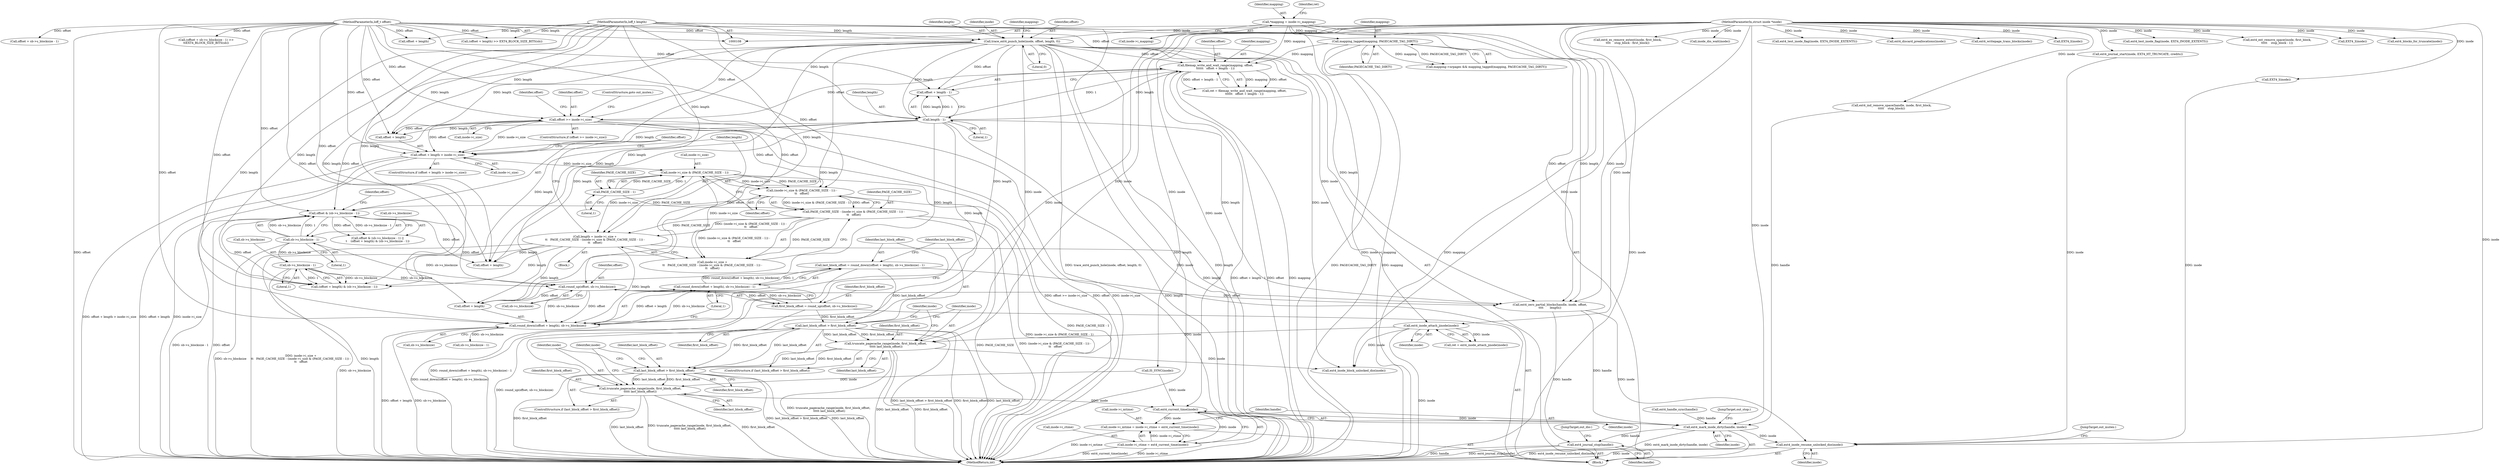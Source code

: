digraph "1_linux_ea3d7209ca01da209cda6f0dea8be9cc4b7a933b_6@del" {
"1000392" [label="(Call,last_block_offset > first_block_offset)"];
"1000260" [label="(Call,truncate_pagecache_range(inode, first_block_offset,\n \t\t\t\t\t last_block_offset))"];
"1000231" [label="(Call,ext4_inode_attach_jinode(inode))"];
"1000144" [label="(Call,trace_ext4_punch_hole(inode, offset, length, 0))"];
"1000109" [label="(MethodParameterIn,struct inode *inode)"];
"1000110" [label="(MethodParameterIn,loff_t offset)"];
"1000111" [label="(MethodParameterIn,loff_t length)"];
"1000257" [label="(Call,last_block_offset > first_block_offset)"];
"1000245" [label="(Call,last_block_offset = round_down((offset + length), sb->s_blocksize) - 1)"];
"1000247" [label="(Call,round_down((offset + length), sb->s_blocksize) - 1)"];
"1000248" [label="(Call,round_down((offset + length), sb->s_blocksize))"];
"1000240" [label="(Call,round_up(offset, sb->s_blocksize))"];
"1000212" [label="(Call,offset & (sb->s_blocksize - 1))"];
"1000201" [label="(Call,(inode->i_size & (PAGE_CACHE_SIZE - 1)) -\n\t\t   offset)"];
"1000202" [label="(Call,inode->i_size & (PAGE_CACHE_SIZE - 1))"];
"1000185" [label="(Call,offset + length > inode->i_size)"];
"1000178" [label="(Call,offset >= inode->i_size)"];
"1000160" [label="(Call,filemap_write_and_wait_range(mapping, offset,\n\t\t\t\t\t\t   offset + length - 1))"];
"1000122" [label="(Call,*mapping = inode->i_mapping)"];
"1000154" [label="(Call,mapping_tagged(mapping, PAGECACHE_TAG_DIRTY))"];
"1000165" [label="(Call,length - 1)"];
"1000206" [label="(Call,PAGE_CACHE_SIZE - 1)"];
"1000214" [label="(Call,sb->s_blocksize - 1)"];
"1000223" [label="(Call,sb->s_blocksize - 1)"];
"1000193" [label="(Call,length = inode->i_size +\n\t\t   PAGE_CACHE_SIZE - (inode->i_size & (PAGE_CACHE_SIZE - 1)) -\n\t\t   offset)"];
"1000199" [label="(Call,PAGE_CACHE_SIZE - (inode->i_size & (PAGE_CACHE_SIZE - 1)) -\n\t\t   offset)"];
"1000238" [label="(Call,first_block_offset = round_up(offset, sb->s_blocksize))"];
"1000395" [label="(Call,truncate_pagecache_range(inode, first_block_offset,\n\t\t\t\t\t last_block_offset))"];
"1000407" [label="(Call,ext4_current_time(inode))"];
"1000399" [label="(Call,inode->i_mtime = inode->i_ctime = ext4_current_time(inode))"];
"1000403" [label="(Call,inode->i_ctime = ext4_current_time(inode))"];
"1000409" [label="(Call,ext4_mark_inode_dirty(handle, inode))"];
"1000413" [label="(Call,ext4_journal_stop(handle))"];
"1000416" [label="(Call,ext4_inode_resume_unlocked_dio(inode))"];
"1000232" [label="(Identifier,inode)"];
"1000323" [label="(Call,(offset + length) >> EXT4_BLOCK_SIZE_BITS(sb))"];
"1000215" [label="(Call,sb->s_blocksize)"];
"1000240" [label="(Call,round_up(offset, sb->s_blocksize))"];
"1000177" [label="(ControlStructure,if (offset >= inode->i_size))"];
"1000206" [label="(Call,PAGE_CACHE_SIZE - 1)"];
"1000123" [label="(Identifier,mapping)"];
"1000344" [label="(Call,ext4_es_remove_extent(inode, first_block,\n\t\t\t\t    stop_block - first_block))"];
"1000219" [label="(Call,(offset + length) & (sb->s_blocksize - 1))"];
"1000208" [label="(Literal,1)"];
"1000266" [label="(Call,inode_dio_wait(inode))"];
"1000112" [label="(Block,)"];
"1000189" [label="(Call,inode->i_size)"];
"1000249" [label="(Call,offset + length)"];
"1000209" [label="(Identifier,offset)"];
"1000410" [label="(Identifier,handle)"];
"1000111" [label="(MethodParameterIn,loff_t length)"];
"1000238" [label="(Call,first_block_offset = round_up(offset, sb->s_blocksize))"];
"1000391" [label="(ControlStructure,if (last_block_offset > first_block_offset))"];
"1000255" [label="(Literal,1)"];
"1000404" [label="(Call,inode->i_ctime)"];
"1000403" [label="(Call,inode->i_ctime = ext4_current_time(inode))"];
"1000269" [label="(Call,ext4_test_inode_flag(inode, EXT4_INODE_EXTENTS))"];
"1000147" [label="(Identifier,length)"];
"1000124" [label="(Call,inode->i_mapping)"];
"1000389" [label="(Call,ext4_handle_sync(handle))"];
"1000162" [label="(Identifier,offset)"];
"1000340" [label="(Call,ext4_discard_preallocations(inode))"];
"1000283" [label="(Call,ext4_journal_start(inode, EXT4_HT_TRUNCATE, credits))"];
"1000224" [label="(Call,sb->s_blocksize)"];
"1000415" [label="(JumpTarget,out_dio:)"];
"1000312" [label="(Call,offset + sb->s_blocksize - 1)"];
"1000396" [label="(Identifier,inode)"];
"1000160" [label="(Call,filemap_write_and_wait_range(mapping, offset,\n\t\t\t\t\t\t   offset + length - 1))"];
"1000261" [label="(Identifier,inode)"];
"1000314" [label="(Call,sb->s_blocksize - 1)"];
"1000260" [label="(Call,truncate_pagecache_range(inode, first_block_offset,\n \t\t\t\t\t last_block_offset))"];
"1000274" [label="(Call,ext4_writepage_trans_blocks(inode))"];
"1000110" [label="(MethodParameterIn,loff_t offset)"];
"1000229" [label="(Call,ret = ext4_inode_attach_jinode(inode))"];
"1000248" [label="(Call,round_down((offset + length), sb->s_blocksize))"];
"1000409" [label="(Call,ext4_mark_inode_dirty(handle, inode))"];
"1000301" [label="(Call,ext4_zero_partial_blocks(handle, inode, offset,\n\t\t\t\t       length))"];
"1000247" [label="(Call,round_down((offset + length), sb->s_blocksize) - 1)"];
"1000418" [label="(JumpTarget,out_mutex:)"];
"1000393" [label="(Identifier,last_block_offset)"];
"1000148" [label="(Literal,0)"];
"1000220" [label="(Call,offset + length)"];
"1000200" [label="(Identifier,PAGE_CACHE_SIZE)"];
"1000356" [label="(Call,EXT4_I(inode))"];
"1000122" [label="(Call,*mapping = inode->i_mapping)"];
"1000256" [label="(ControlStructure,if (last_block_offset > first_block_offset))"];
"1000394" [label="(Identifier,first_block_offset)"];
"1000156" [label="(Identifier,PAGECACHE_TAG_DIRTY)"];
"1000383" [label="(Call,EXT4_I(inode))"];
"1000375" [label="(Call,ext4_ind_remove_space(handle, inode, first_block,\n\t\t\t\t\t    stop_block))"];
"1000397" [label="(Identifier,first_block_offset)"];
"1000412" [label="(JumpTarget,out_stop:)"];
"1000179" [label="(Identifier,offset)"];
"1000259" [label="(Identifier,first_block_offset)"];
"1000195" [label="(Call,inode->i_size +\n\t\t   PAGE_CACHE_SIZE - (inode->i_size & (PAGE_CACHE_SIZE - 1)) -\n\t\t   offset)"];
"1000167" [label="(Literal,1)"];
"1000214" [label="(Call,sb->s_blocksize - 1)"];
"1000180" [label="(Call,inode->i_size)"];
"1000186" [label="(Call,offset + length)"];
"1000145" [label="(Identifier,inode)"];
"1000399" [label="(Call,inode->i_mtime = inode->i_ctime = ext4_current_time(inode))"];
"1000211" [label="(Call,offset & (sb->s_blocksize - 1) ||\n\t    (offset + length) & (sb->s_blocksize - 1))"];
"1000221" [label="(Identifier,offset)"];
"1000150" [label="(Call,mapping->nrpages && mapping_tagged(mapping, PAGECACHE_TAG_DIRTY))"];
"1000392" [label="(Call,last_block_offset > first_block_offset)"];
"1000144" [label="(Call,trace_ext4_punch_hole(inode, offset, length, 0))"];
"1000227" [label="(Literal,1)"];
"1000361" [label="(Call,ext4_test_inode_flag(inode, EXT4_INODE_EXTENTS))"];
"1000194" [label="(Identifier,length)"];
"1000192" [label="(Block,)"];
"1000213" [label="(Identifier,offset)"];
"1000416" [label="(Call,ext4_inode_resume_unlocked_dio(inode))"];
"1000183" [label="(ControlStructure,goto out_mutex;)"];
"1000184" [label="(ControlStructure,if (offset + length > inode->i_size))"];
"1000413" [label="(Call,ext4_journal_stop(handle))"];
"1000223" [label="(Call,sb->s_blocksize - 1)"];
"1000366" [label="(Call,ext4_ext_remove_space(inode, first_block,\n\t\t\t\t\t    stop_block - 1))"];
"1000417" [label="(Identifier,inode)"];
"1000187" [label="(Identifier,offset)"];
"1000166" [label="(Identifier,length)"];
"1000207" [label="(Identifier,PAGE_CACHE_SIZE)"];
"1000265" [label="(Identifier,inode)"];
"1000239" [label="(Identifier,first_block_offset)"];
"1000252" [label="(Call,sb->s_blocksize)"];
"1000212" [label="(Call,offset & (sb->s_blocksize - 1))"];
"1000337" [label="(Call,EXT4_I(inode))"];
"1000165" [label="(Call,length - 1)"];
"1000155" [label="(Identifier,mapping)"];
"1000258" [label="(Identifier,last_block_offset)"];
"1000414" [label="(Identifier,handle)"];
"1000218" [label="(Literal,1)"];
"1000203" [label="(Call,inode->i_size)"];
"1000154" [label="(Call,mapping_tagged(mapping, PAGECACHE_TAG_DIRTY))"];
"1000185" [label="(Call,offset + length > inode->i_size)"];
"1000311" [label="(Call,(offset + sb->s_blocksize - 1) >>\n\t\tEXT4_BLOCK_SIZE_BITS(sb))"];
"1000264" [label="(Call,ext4_inode_block_unlocked_dio(inode))"];
"1000400" [label="(Call,inode->i_mtime)"];
"1000408" [label="(Identifier,inode)"];
"1000178" [label="(Call,offset >= inode->i_size)"];
"1000193" [label="(Call,length = inode->i_size +\n\t\t   PAGE_CACHE_SIZE - (inode->i_size & (PAGE_CACHE_SIZE - 1)) -\n\t\t   offset)"];
"1000246" [label="(Identifier,last_block_offset)"];
"1000257" [label="(Call,last_block_offset > first_block_offset)"];
"1000407" [label="(Call,ext4_current_time(inode))"];
"1000133" [label="(Identifier,ret)"];
"1000401" [label="(Identifier,inode)"];
"1000202" [label="(Call,inode->i_size & (PAGE_CACHE_SIZE - 1))"];
"1000426" [label="(MethodReturn,int)"];
"1000158" [label="(Call,ret = filemap_write_and_wait_range(mapping, offset,\n\t\t\t\t\t\t   offset + length - 1))"];
"1000262" [label="(Identifier,first_block_offset)"];
"1000231" [label="(Call,ext4_inode_attach_jinode(inode))"];
"1000152" [label="(Identifier,mapping)"];
"1000161" [label="(Identifier,mapping)"];
"1000242" [label="(Call,sb->s_blocksize)"];
"1000398" [label="(Identifier,last_block_offset)"];
"1000199" [label="(Call,PAGE_CACHE_SIZE - (inode->i_size & (PAGE_CACHE_SIZE - 1)) -\n\t\t   offset)"];
"1000263" [label="(Identifier,last_block_offset)"];
"1000146" [label="(Identifier,offset)"];
"1000201" [label="(Call,(inode->i_size & (PAGE_CACHE_SIZE - 1)) -\n\t\t   offset)"];
"1000163" [label="(Call,offset + length - 1)"];
"1000109" [label="(MethodParameterIn,struct inode *inode)"];
"1000279" [label="(Call,ext4_blocks_for_truncate(inode))"];
"1000395" [label="(Call,truncate_pagecache_range(inode, first_block_offset,\n\t\t\t\t\t last_block_offset))"];
"1000324" [label="(Call,offset + length)"];
"1000241" [label="(Identifier,offset)"];
"1000411" [label="(Identifier,inode)"];
"1000245" [label="(Call,last_block_offset = round_down((offset + length), sb->s_blocksize) - 1)"];
"1000387" [label="(Call,IS_SYNC(inode))"];
"1000392" -> "1000391"  [label="AST: "];
"1000392" -> "1000394"  [label="CFG: "];
"1000393" -> "1000392"  [label="AST: "];
"1000394" -> "1000392"  [label="AST: "];
"1000396" -> "1000392"  [label="CFG: "];
"1000401" -> "1000392"  [label="CFG: "];
"1000392" -> "1000426"  [label="DDG: first_block_offset"];
"1000392" -> "1000426"  [label="DDG: last_block_offset > first_block_offset"];
"1000392" -> "1000426"  [label="DDG: last_block_offset"];
"1000260" -> "1000392"  [label="DDG: last_block_offset"];
"1000260" -> "1000392"  [label="DDG: first_block_offset"];
"1000257" -> "1000392"  [label="DDG: last_block_offset"];
"1000257" -> "1000392"  [label="DDG: first_block_offset"];
"1000392" -> "1000395"  [label="DDG: first_block_offset"];
"1000392" -> "1000395"  [label="DDG: last_block_offset"];
"1000260" -> "1000256"  [label="AST: "];
"1000260" -> "1000263"  [label="CFG: "];
"1000261" -> "1000260"  [label="AST: "];
"1000262" -> "1000260"  [label="AST: "];
"1000263" -> "1000260"  [label="AST: "];
"1000265" -> "1000260"  [label="CFG: "];
"1000260" -> "1000426"  [label="DDG: truncate_pagecache_range(inode, first_block_offset,\n \t\t\t\t\t last_block_offset)"];
"1000260" -> "1000426"  [label="DDG: last_block_offset"];
"1000260" -> "1000426"  [label="DDG: first_block_offset"];
"1000231" -> "1000260"  [label="DDG: inode"];
"1000144" -> "1000260"  [label="DDG: inode"];
"1000109" -> "1000260"  [label="DDG: inode"];
"1000257" -> "1000260"  [label="DDG: first_block_offset"];
"1000257" -> "1000260"  [label="DDG: last_block_offset"];
"1000260" -> "1000264"  [label="DDG: inode"];
"1000231" -> "1000229"  [label="AST: "];
"1000231" -> "1000232"  [label="CFG: "];
"1000232" -> "1000231"  [label="AST: "];
"1000229" -> "1000231"  [label="CFG: "];
"1000231" -> "1000426"  [label="DDG: inode"];
"1000231" -> "1000229"  [label="DDG: inode"];
"1000144" -> "1000231"  [label="DDG: inode"];
"1000109" -> "1000231"  [label="DDG: inode"];
"1000231" -> "1000264"  [label="DDG: inode"];
"1000144" -> "1000112"  [label="AST: "];
"1000144" -> "1000148"  [label="CFG: "];
"1000145" -> "1000144"  [label="AST: "];
"1000146" -> "1000144"  [label="AST: "];
"1000147" -> "1000144"  [label="AST: "];
"1000148" -> "1000144"  [label="AST: "];
"1000152" -> "1000144"  [label="CFG: "];
"1000144" -> "1000426"  [label="DDG: trace_ext4_punch_hole(inode, offset, length, 0)"];
"1000144" -> "1000426"  [label="DDG: inode"];
"1000144" -> "1000426"  [label="DDG: length"];
"1000109" -> "1000144"  [label="DDG: inode"];
"1000110" -> "1000144"  [label="DDG: offset"];
"1000111" -> "1000144"  [label="DDG: length"];
"1000144" -> "1000160"  [label="DDG: offset"];
"1000144" -> "1000163"  [label="DDG: offset"];
"1000144" -> "1000165"  [label="DDG: length"];
"1000144" -> "1000178"  [label="DDG: offset"];
"1000144" -> "1000185"  [label="DDG: length"];
"1000144" -> "1000186"  [label="DDG: length"];
"1000144" -> "1000219"  [label="DDG: length"];
"1000144" -> "1000220"  [label="DDG: length"];
"1000144" -> "1000248"  [label="DDG: length"];
"1000144" -> "1000249"  [label="DDG: length"];
"1000144" -> "1000264"  [label="DDG: inode"];
"1000144" -> "1000301"  [label="DDG: length"];
"1000109" -> "1000108"  [label="AST: "];
"1000109" -> "1000426"  [label="DDG: inode"];
"1000109" -> "1000264"  [label="DDG: inode"];
"1000109" -> "1000266"  [label="DDG: inode"];
"1000109" -> "1000269"  [label="DDG: inode"];
"1000109" -> "1000274"  [label="DDG: inode"];
"1000109" -> "1000279"  [label="DDG: inode"];
"1000109" -> "1000283"  [label="DDG: inode"];
"1000109" -> "1000301"  [label="DDG: inode"];
"1000109" -> "1000337"  [label="DDG: inode"];
"1000109" -> "1000340"  [label="DDG: inode"];
"1000109" -> "1000344"  [label="DDG: inode"];
"1000109" -> "1000356"  [label="DDG: inode"];
"1000109" -> "1000361"  [label="DDG: inode"];
"1000109" -> "1000366"  [label="DDG: inode"];
"1000109" -> "1000375"  [label="DDG: inode"];
"1000109" -> "1000383"  [label="DDG: inode"];
"1000109" -> "1000387"  [label="DDG: inode"];
"1000109" -> "1000395"  [label="DDG: inode"];
"1000109" -> "1000407"  [label="DDG: inode"];
"1000109" -> "1000409"  [label="DDG: inode"];
"1000109" -> "1000416"  [label="DDG: inode"];
"1000110" -> "1000108"  [label="AST: "];
"1000110" -> "1000426"  [label="DDG: offset"];
"1000110" -> "1000160"  [label="DDG: offset"];
"1000110" -> "1000163"  [label="DDG: offset"];
"1000110" -> "1000178"  [label="DDG: offset"];
"1000110" -> "1000185"  [label="DDG: offset"];
"1000110" -> "1000186"  [label="DDG: offset"];
"1000110" -> "1000201"  [label="DDG: offset"];
"1000110" -> "1000212"  [label="DDG: offset"];
"1000110" -> "1000219"  [label="DDG: offset"];
"1000110" -> "1000220"  [label="DDG: offset"];
"1000110" -> "1000240"  [label="DDG: offset"];
"1000110" -> "1000248"  [label="DDG: offset"];
"1000110" -> "1000249"  [label="DDG: offset"];
"1000110" -> "1000301"  [label="DDG: offset"];
"1000110" -> "1000311"  [label="DDG: offset"];
"1000110" -> "1000312"  [label="DDG: offset"];
"1000110" -> "1000323"  [label="DDG: offset"];
"1000110" -> "1000324"  [label="DDG: offset"];
"1000111" -> "1000108"  [label="AST: "];
"1000111" -> "1000426"  [label="DDG: length"];
"1000111" -> "1000165"  [label="DDG: length"];
"1000111" -> "1000185"  [label="DDG: length"];
"1000111" -> "1000186"  [label="DDG: length"];
"1000111" -> "1000193"  [label="DDG: length"];
"1000111" -> "1000219"  [label="DDG: length"];
"1000111" -> "1000220"  [label="DDG: length"];
"1000111" -> "1000248"  [label="DDG: length"];
"1000111" -> "1000249"  [label="DDG: length"];
"1000111" -> "1000301"  [label="DDG: length"];
"1000111" -> "1000323"  [label="DDG: length"];
"1000111" -> "1000324"  [label="DDG: length"];
"1000257" -> "1000256"  [label="AST: "];
"1000257" -> "1000259"  [label="CFG: "];
"1000258" -> "1000257"  [label="AST: "];
"1000259" -> "1000257"  [label="AST: "];
"1000261" -> "1000257"  [label="CFG: "];
"1000265" -> "1000257"  [label="CFG: "];
"1000257" -> "1000426"  [label="DDG: first_block_offset"];
"1000257" -> "1000426"  [label="DDG: last_block_offset"];
"1000257" -> "1000426"  [label="DDG: last_block_offset > first_block_offset"];
"1000245" -> "1000257"  [label="DDG: last_block_offset"];
"1000238" -> "1000257"  [label="DDG: first_block_offset"];
"1000245" -> "1000112"  [label="AST: "];
"1000245" -> "1000247"  [label="CFG: "];
"1000246" -> "1000245"  [label="AST: "];
"1000247" -> "1000245"  [label="AST: "];
"1000258" -> "1000245"  [label="CFG: "];
"1000245" -> "1000426"  [label="DDG: round_down((offset + length), sb->s_blocksize) - 1"];
"1000247" -> "1000245"  [label="DDG: round_down((offset + length), sb->s_blocksize)"];
"1000247" -> "1000245"  [label="DDG: 1"];
"1000247" -> "1000255"  [label="CFG: "];
"1000248" -> "1000247"  [label="AST: "];
"1000255" -> "1000247"  [label="AST: "];
"1000247" -> "1000426"  [label="DDG: round_down((offset + length), sb->s_blocksize)"];
"1000248" -> "1000247"  [label="DDG: offset + length"];
"1000248" -> "1000247"  [label="DDG: sb->s_blocksize"];
"1000248" -> "1000252"  [label="CFG: "];
"1000249" -> "1000248"  [label="AST: "];
"1000252" -> "1000248"  [label="AST: "];
"1000255" -> "1000248"  [label="CFG: "];
"1000248" -> "1000426"  [label="DDG: sb->s_blocksize"];
"1000248" -> "1000426"  [label="DDG: offset + length"];
"1000240" -> "1000248"  [label="DDG: offset"];
"1000240" -> "1000248"  [label="DDG: sb->s_blocksize"];
"1000193" -> "1000248"  [label="DDG: length"];
"1000165" -> "1000248"  [label="DDG: length"];
"1000248" -> "1000314"  [label="DDG: sb->s_blocksize"];
"1000240" -> "1000238"  [label="AST: "];
"1000240" -> "1000242"  [label="CFG: "];
"1000241" -> "1000240"  [label="AST: "];
"1000242" -> "1000240"  [label="AST: "];
"1000238" -> "1000240"  [label="CFG: "];
"1000240" -> "1000238"  [label="DDG: offset"];
"1000240" -> "1000238"  [label="DDG: sb->s_blocksize"];
"1000212" -> "1000240"  [label="DDG: offset"];
"1000214" -> "1000240"  [label="DDG: sb->s_blocksize"];
"1000223" -> "1000240"  [label="DDG: sb->s_blocksize"];
"1000240" -> "1000249"  [label="DDG: offset"];
"1000240" -> "1000301"  [label="DDG: offset"];
"1000212" -> "1000211"  [label="AST: "];
"1000212" -> "1000214"  [label="CFG: "];
"1000213" -> "1000212"  [label="AST: "];
"1000214" -> "1000212"  [label="AST: "];
"1000221" -> "1000212"  [label="CFG: "];
"1000211" -> "1000212"  [label="CFG: "];
"1000212" -> "1000426"  [label="DDG: sb->s_blocksize - 1"];
"1000212" -> "1000426"  [label="DDG: offset"];
"1000212" -> "1000211"  [label="DDG: offset"];
"1000212" -> "1000211"  [label="DDG: sb->s_blocksize - 1"];
"1000201" -> "1000212"  [label="DDG: offset"];
"1000178" -> "1000212"  [label="DDG: offset"];
"1000214" -> "1000212"  [label="DDG: sb->s_blocksize"];
"1000214" -> "1000212"  [label="DDG: 1"];
"1000212" -> "1000219"  [label="DDG: offset"];
"1000212" -> "1000220"  [label="DDG: offset"];
"1000201" -> "1000199"  [label="AST: "];
"1000201" -> "1000209"  [label="CFG: "];
"1000202" -> "1000201"  [label="AST: "];
"1000209" -> "1000201"  [label="AST: "];
"1000199" -> "1000201"  [label="CFG: "];
"1000201" -> "1000426"  [label="DDG: inode->i_size & (PAGE_CACHE_SIZE - 1)"];
"1000201" -> "1000199"  [label="DDG: inode->i_size & (PAGE_CACHE_SIZE - 1)"];
"1000201" -> "1000199"  [label="DDG: offset"];
"1000202" -> "1000201"  [label="DDG: inode->i_size"];
"1000202" -> "1000201"  [label="DDG: PAGE_CACHE_SIZE - 1"];
"1000178" -> "1000201"  [label="DDG: offset"];
"1000202" -> "1000206"  [label="CFG: "];
"1000203" -> "1000202"  [label="AST: "];
"1000206" -> "1000202"  [label="AST: "];
"1000209" -> "1000202"  [label="CFG: "];
"1000202" -> "1000426"  [label="DDG: PAGE_CACHE_SIZE - 1"];
"1000202" -> "1000193"  [label="DDG: inode->i_size"];
"1000202" -> "1000195"  [label="DDG: inode->i_size"];
"1000185" -> "1000202"  [label="DDG: inode->i_size"];
"1000206" -> "1000202"  [label="DDG: PAGE_CACHE_SIZE"];
"1000206" -> "1000202"  [label="DDG: 1"];
"1000185" -> "1000184"  [label="AST: "];
"1000185" -> "1000189"  [label="CFG: "];
"1000186" -> "1000185"  [label="AST: "];
"1000189" -> "1000185"  [label="AST: "];
"1000194" -> "1000185"  [label="CFG: "];
"1000213" -> "1000185"  [label="CFG: "];
"1000185" -> "1000426"  [label="DDG: offset + length"];
"1000185" -> "1000426"  [label="DDG: offset + length > inode->i_size"];
"1000185" -> "1000426"  [label="DDG: inode->i_size"];
"1000178" -> "1000185"  [label="DDG: offset"];
"1000178" -> "1000185"  [label="DDG: inode->i_size"];
"1000165" -> "1000185"  [label="DDG: length"];
"1000178" -> "1000177"  [label="AST: "];
"1000178" -> "1000180"  [label="CFG: "];
"1000179" -> "1000178"  [label="AST: "];
"1000180" -> "1000178"  [label="AST: "];
"1000183" -> "1000178"  [label="CFG: "];
"1000187" -> "1000178"  [label="CFG: "];
"1000178" -> "1000426"  [label="DDG: offset >= inode->i_size"];
"1000178" -> "1000426"  [label="DDG: offset"];
"1000178" -> "1000426"  [label="DDG: inode->i_size"];
"1000160" -> "1000178"  [label="DDG: offset"];
"1000178" -> "1000186"  [label="DDG: offset"];
"1000160" -> "1000158"  [label="AST: "];
"1000160" -> "1000163"  [label="CFG: "];
"1000161" -> "1000160"  [label="AST: "];
"1000162" -> "1000160"  [label="AST: "];
"1000163" -> "1000160"  [label="AST: "];
"1000158" -> "1000160"  [label="CFG: "];
"1000160" -> "1000426"  [label="DDG: offset + length - 1"];
"1000160" -> "1000426"  [label="DDG: offset"];
"1000160" -> "1000426"  [label="DDG: mapping"];
"1000160" -> "1000158"  [label="DDG: mapping"];
"1000160" -> "1000158"  [label="DDG: offset"];
"1000160" -> "1000158"  [label="DDG: offset + length - 1"];
"1000122" -> "1000160"  [label="DDG: mapping"];
"1000154" -> "1000160"  [label="DDG: mapping"];
"1000165" -> "1000160"  [label="DDG: length"];
"1000165" -> "1000160"  [label="DDG: 1"];
"1000122" -> "1000112"  [label="AST: "];
"1000122" -> "1000124"  [label="CFG: "];
"1000123" -> "1000122"  [label="AST: "];
"1000124" -> "1000122"  [label="AST: "];
"1000133" -> "1000122"  [label="CFG: "];
"1000122" -> "1000426"  [label="DDG: mapping"];
"1000122" -> "1000426"  [label="DDG: inode->i_mapping"];
"1000122" -> "1000154"  [label="DDG: mapping"];
"1000154" -> "1000150"  [label="AST: "];
"1000154" -> "1000156"  [label="CFG: "];
"1000155" -> "1000154"  [label="AST: "];
"1000156" -> "1000154"  [label="AST: "];
"1000150" -> "1000154"  [label="CFG: "];
"1000154" -> "1000426"  [label="DDG: mapping"];
"1000154" -> "1000426"  [label="DDG: PAGECACHE_TAG_DIRTY"];
"1000154" -> "1000150"  [label="DDG: mapping"];
"1000154" -> "1000150"  [label="DDG: PAGECACHE_TAG_DIRTY"];
"1000165" -> "1000163"  [label="AST: "];
"1000165" -> "1000167"  [label="CFG: "];
"1000166" -> "1000165"  [label="AST: "];
"1000167" -> "1000165"  [label="AST: "];
"1000163" -> "1000165"  [label="CFG: "];
"1000165" -> "1000426"  [label="DDG: length"];
"1000165" -> "1000163"  [label="DDG: length"];
"1000165" -> "1000163"  [label="DDG: 1"];
"1000165" -> "1000186"  [label="DDG: length"];
"1000165" -> "1000219"  [label="DDG: length"];
"1000165" -> "1000220"  [label="DDG: length"];
"1000165" -> "1000249"  [label="DDG: length"];
"1000165" -> "1000301"  [label="DDG: length"];
"1000206" -> "1000208"  [label="CFG: "];
"1000207" -> "1000206"  [label="AST: "];
"1000208" -> "1000206"  [label="AST: "];
"1000206" -> "1000199"  [label="DDG: PAGE_CACHE_SIZE"];
"1000214" -> "1000218"  [label="CFG: "];
"1000215" -> "1000214"  [label="AST: "];
"1000218" -> "1000214"  [label="AST: "];
"1000214" -> "1000426"  [label="DDG: sb->s_blocksize"];
"1000214" -> "1000223"  [label="DDG: sb->s_blocksize"];
"1000223" -> "1000219"  [label="AST: "];
"1000223" -> "1000227"  [label="CFG: "];
"1000224" -> "1000223"  [label="AST: "];
"1000227" -> "1000223"  [label="AST: "];
"1000219" -> "1000223"  [label="CFG: "];
"1000223" -> "1000426"  [label="DDG: sb->s_blocksize"];
"1000223" -> "1000219"  [label="DDG: sb->s_blocksize"];
"1000223" -> "1000219"  [label="DDG: 1"];
"1000193" -> "1000192"  [label="AST: "];
"1000193" -> "1000195"  [label="CFG: "];
"1000194" -> "1000193"  [label="AST: "];
"1000195" -> "1000193"  [label="AST: "];
"1000213" -> "1000193"  [label="CFG: "];
"1000193" -> "1000426"  [label="DDG: length"];
"1000193" -> "1000426"  [label="DDG: inode->i_size +\n\t\t   PAGE_CACHE_SIZE - (inode->i_size & (PAGE_CACHE_SIZE - 1)) -\n\t\t   offset"];
"1000199" -> "1000193"  [label="DDG: PAGE_CACHE_SIZE"];
"1000199" -> "1000193"  [label="DDG: (inode->i_size & (PAGE_CACHE_SIZE - 1)) -\n\t\t   offset"];
"1000193" -> "1000219"  [label="DDG: length"];
"1000193" -> "1000220"  [label="DDG: length"];
"1000193" -> "1000249"  [label="DDG: length"];
"1000193" -> "1000301"  [label="DDG: length"];
"1000199" -> "1000195"  [label="AST: "];
"1000200" -> "1000199"  [label="AST: "];
"1000195" -> "1000199"  [label="CFG: "];
"1000199" -> "1000426"  [label="DDG: (inode->i_size & (PAGE_CACHE_SIZE - 1)) -\n\t\t   offset"];
"1000199" -> "1000426"  [label="DDG: PAGE_CACHE_SIZE"];
"1000199" -> "1000195"  [label="DDG: PAGE_CACHE_SIZE"];
"1000199" -> "1000195"  [label="DDG: (inode->i_size & (PAGE_CACHE_SIZE - 1)) -\n\t\t   offset"];
"1000238" -> "1000112"  [label="AST: "];
"1000239" -> "1000238"  [label="AST: "];
"1000246" -> "1000238"  [label="CFG: "];
"1000238" -> "1000426"  [label="DDG: round_up(offset, sb->s_blocksize)"];
"1000395" -> "1000391"  [label="AST: "];
"1000395" -> "1000398"  [label="CFG: "];
"1000396" -> "1000395"  [label="AST: "];
"1000397" -> "1000395"  [label="AST: "];
"1000398" -> "1000395"  [label="AST: "];
"1000401" -> "1000395"  [label="CFG: "];
"1000395" -> "1000426"  [label="DDG: first_block_offset"];
"1000395" -> "1000426"  [label="DDG: last_block_offset"];
"1000395" -> "1000426"  [label="DDG: truncate_pagecache_range(inode, first_block_offset,\n\t\t\t\t\t last_block_offset)"];
"1000387" -> "1000395"  [label="DDG: inode"];
"1000395" -> "1000407"  [label="DDG: inode"];
"1000407" -> "1000403"  [label="AST: "];
"1000407" -> "1000408"  [label="CFG: "];
"1000408" -> "1000407"  [label="AST: "];
"1000403" -> "1000407"  [label="CFG: "];
"1000407" -> "1000399"  [label="DDG: inode"];
"1000407" -> "1000403"  [label="DDG: inode"];
"1000387" -> "1000407"  [label="DDG: inode"];
"1000407" -> "1000409"  [label="DDG: inode"];
"1000399" -> "1000112"  [label="AST: "];
"1000399" -> "1000403"  [label="CFG: "];
"1000400" -> "1000399"  [label="AST: "];
"1000403" -> "1000399"  [label="AST: "];
"1000410" -> "1000399"  [label="CFG: "];
"1000399" -> "1000426"  [label="DDG: inode->i_mtime"];
"1000403" -> "1000399"  [label="DDG: inode->i_ctime"];
"1000404" -> "1000403"  [label="AST: "];
"1000403" -> "1000426"  [label="DDG: inode->i_ctime"];
"1000403" -> "1000426"  [label="DDG: ext4_current_time(inode)"];
"1000409" -> "1000112"  [label="AST: "];
"1000409" -> "1000411"  [label="CFG: "];
"1000410" -> "1000409"  [label="AST: "];
"1000411" -> "1000409"  [label="AST: "];
"1000412" -> "1000409"  [label="CFG: "];
"1000409" -> "1000426"  [label="DDG: ext4_mark_inode_dirty(handle, inode)"];
"1000375" -> "1000409"  [label="DDG: handle"];
"1000301" -> "1000409"  [label="DDG: handle"];
"1000389" -> "1000409"  [label="DDG: handle"];
"1000409" -> "1000413"  [label="DDG: handle"];
"1000409" -> "1000416"  [label="DDG: inode"];
"1000413" -> "1000112"  [label="AST: "];
"1000413" -> "1000414"  [label="CFG: "];
"1000414" -> "1000413"  [label="AST: "];
"1000415" -> "1000413"  [label="CFG: "];
"1000413" -> "1000426"  [label="DDG: handle"];
"1000413" -> "1000426"  [label="DDG: ext4_journal_stop(handle)"];
"1000301" -> "1000413"  [label="DDG: handle"];
"1000416" -> "1000112"  [label="AST: "];
"1000416" -> "1000417"  [label="CFG: "];
"1000417" -> "1000416"  [label="AST: "];
"1000418" -> "1000416"  [label="CFG: "];
"1000416" -> "1000426"  [label="DDG: ext4_inode_resume_unlocked_dio(inode)"];
"1000416" -> "1000426"  [label="DDG: inode"];
"1000283" -> "1000416"  [label="DDG: inode"];
"1000301" -> "1000416"  [label="DDG: inode"];
"1000356" -> "1000416"  [label="DDG: inode"];
}
